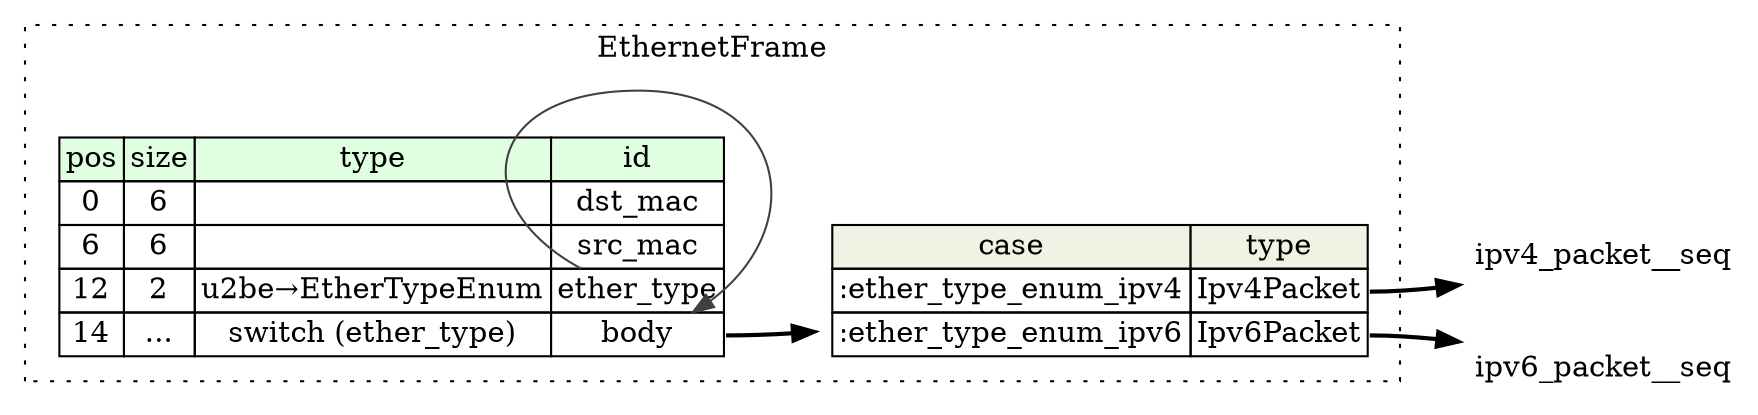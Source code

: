 digraph {
	rankdir=LR;
	node [shape=plaintext];
	subgraph cluster__ethernet_frame {
		label="EthernetFrame";
		graph[style=dotted];

		ethernet_frame__seq [label=<<TABLE BORDER="0" CELLBORDER="1" CELLSPACING="0">
			<TR><TD BGCOLOR="#E0FFE0">pos</TD><TD BGCOLOR="#E0FFE0">size</TD><TD BGCOLOR="#E0FFE0">type</TD><TD BGCOLOR="#E0FFE0">id</TD></TR>
			<TR><TD PORT="dst_mac_pos">0</TD><TD PORT="dst_mac_size">6</TD><TD></TD><TD PORT="dst_mac_type">dst_mac</TD></TR>
			<TR><TD PORT="src_mac_pos">6</TD><TD PORT="src_mac_size">6</TD><TD></TD><TD PORT="src_mac_type">src_mac</TD></TR>
			<TR><TD PORT="ether_type_pos">12</TD><TD PORT="ether_type_size">2</TD><TD>u2be→EtherTypeEnum</TD><TD PORT="ether_type_type">ether_type</TD></TR>
			<TR><TD PORT="body_pos">14</TD><TD PORT="body_size">...</TD><TD>switch (ether_type)</TD><TD PORT="body_type">body</TD></TR>
		</TABLE>>];
ethernet_frame__seq_body_switch [label=<<TABLE BORDER="0" CELLBORDER="1" CELLSPACING="0">
	<TR><TD BGCOLOR="#F0F2E4">case</TD><TD BGCOLOR="#F0F2E4">type</TD></TR>
	<TR><TD>:ether_type_enum_ipv4</TD><TD PORT="case0">Ipv4Packet</TD></TR>
	<TR><TD>:ether_type_enum_ipv6</TD><TD PORT="case1">Ipv6Packet</TD></TR>
</TABLE>>];
	}
	ethernet_frame__seq:body_type -> ethernet_frame__seq_body_switch [style=bold];
	ethernet_frame__seq_body_switch:case0 -> ipv4_packet__seq [style=bold];
	ethernet_frame__seq_body_switch:case1 -> ipv6_packet__seq [style=bold];
	ethernet_frame__seq:ether_type_type -> ethernet_frame__seq:body_type [color="#404040"];
}
